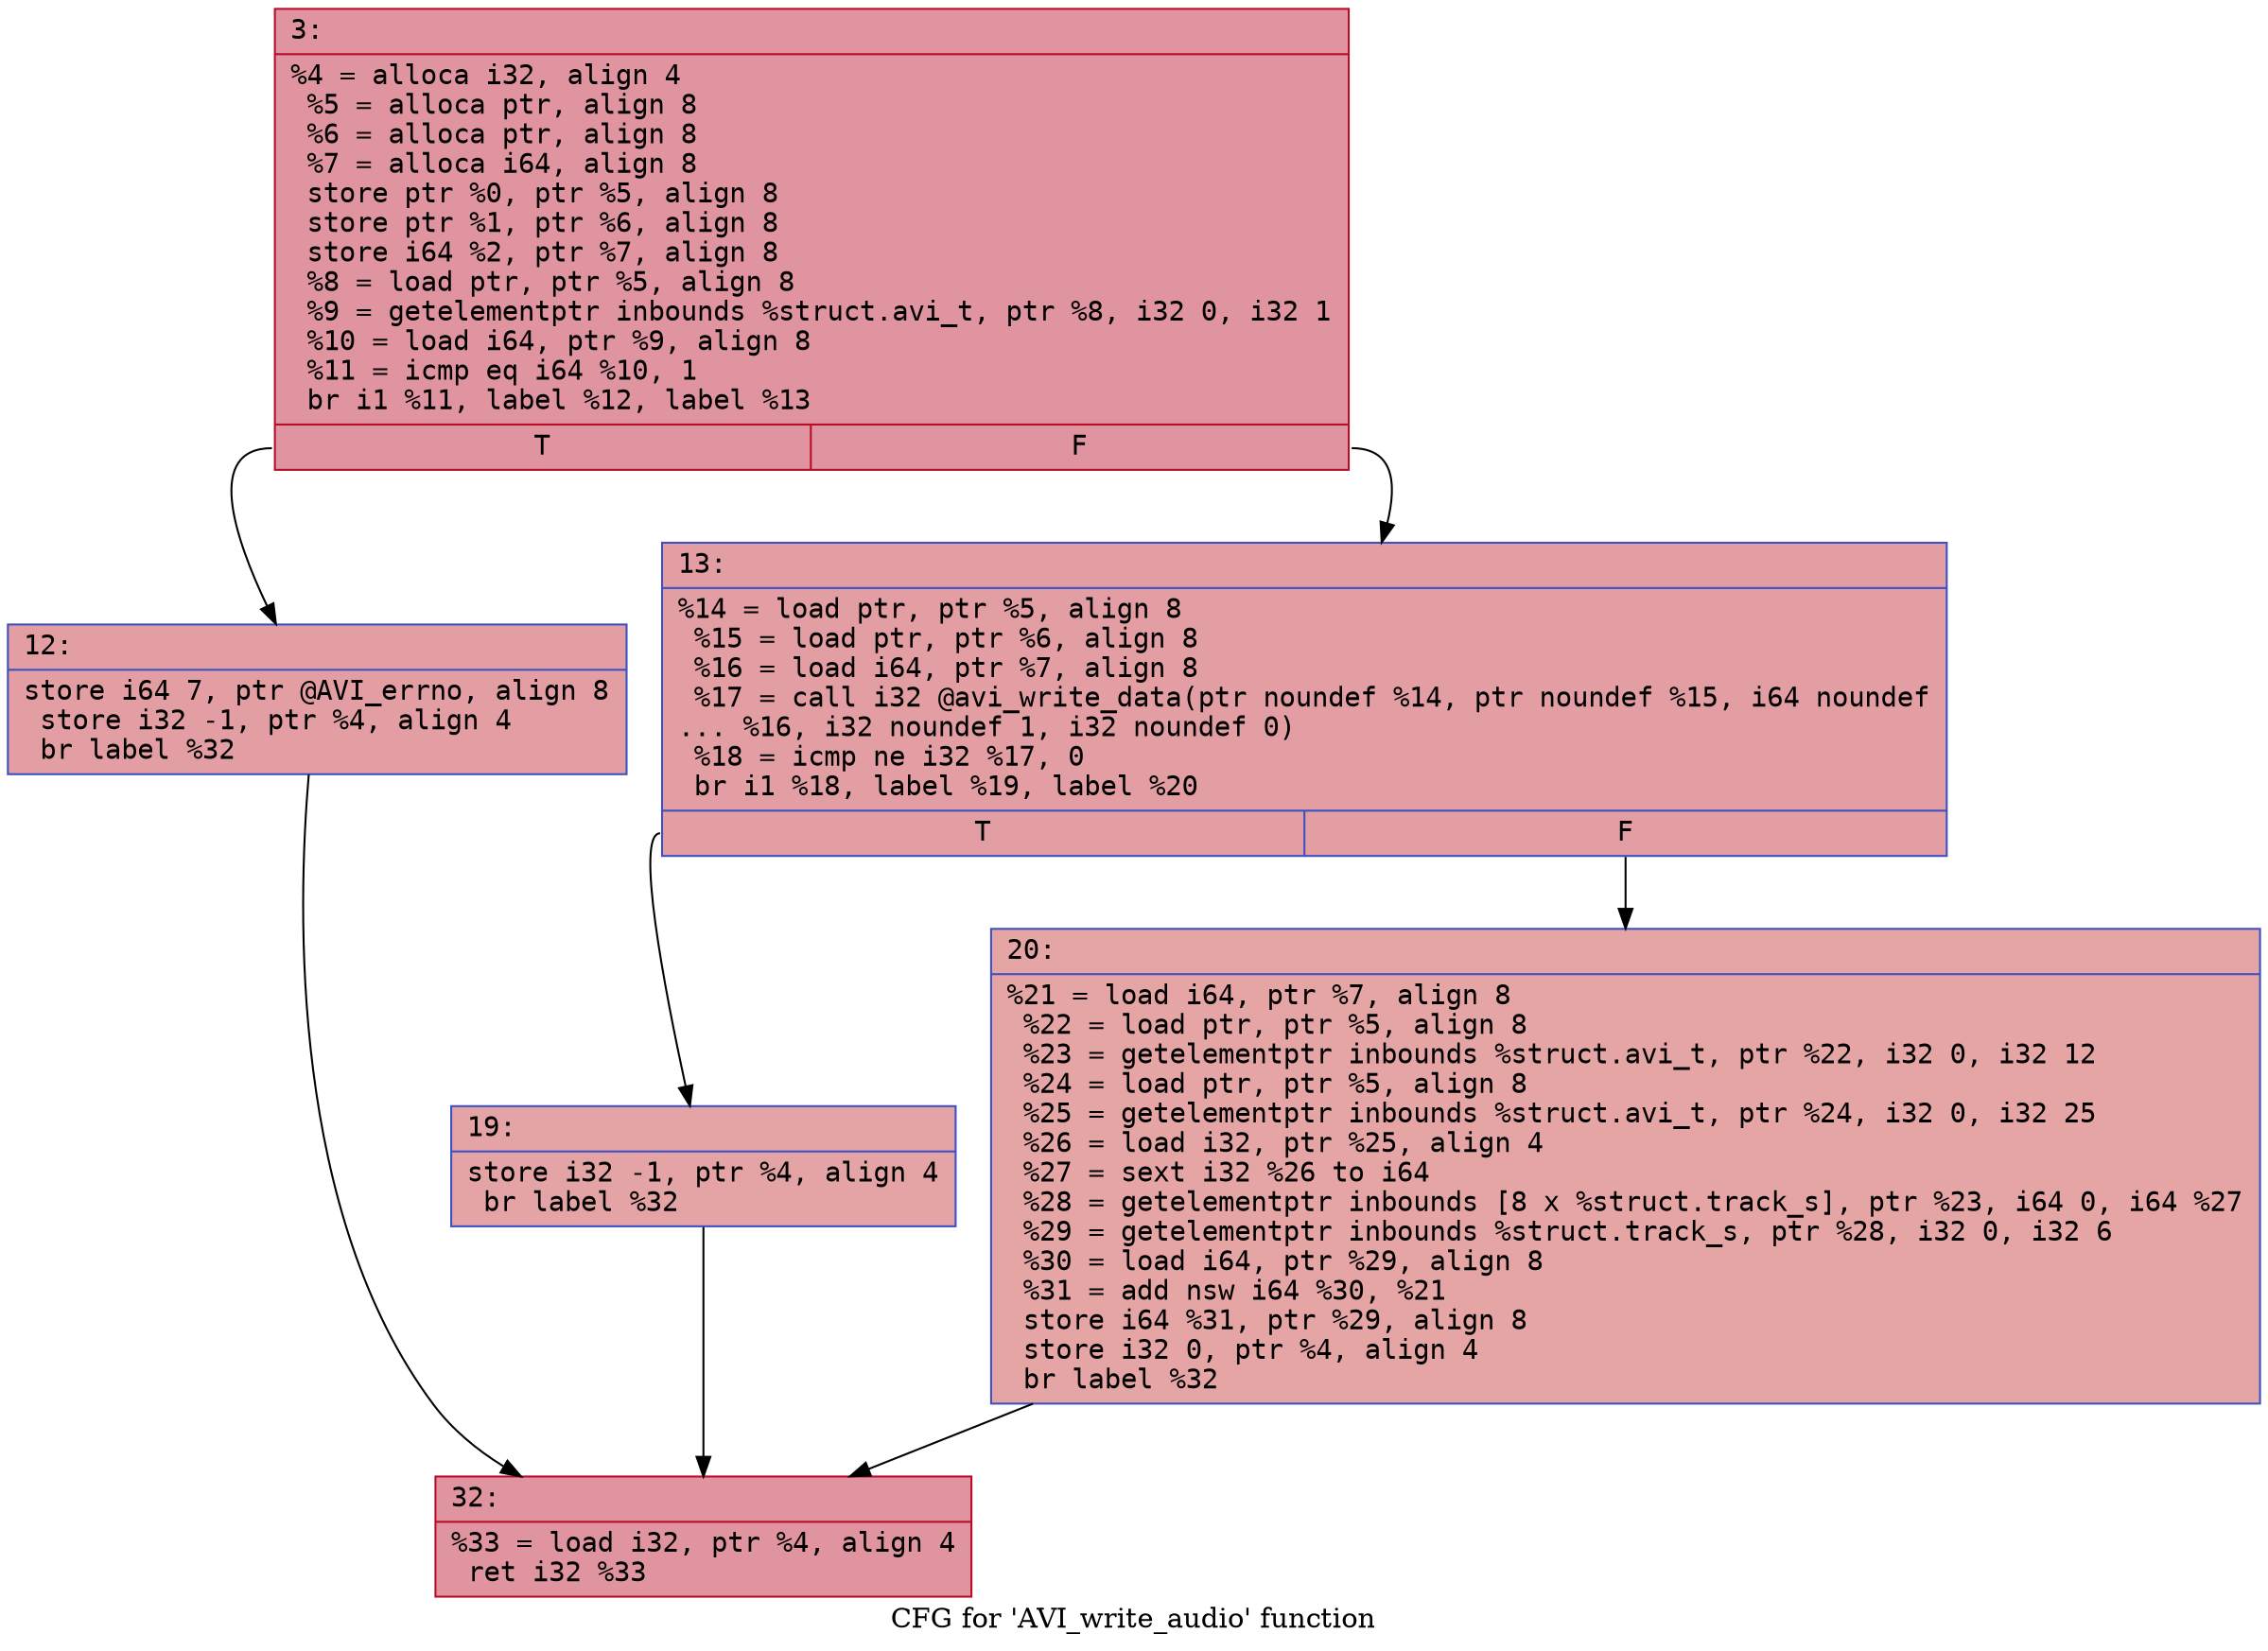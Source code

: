 digraph "CFG for 'AVI_write_audio' function" {
	label="CFG for 'AVI_write_audio' function";

	Node0x6000005bfa20 [shape=record,color="#b70d28ff", style=filled, fillcolor="#b70d2870" fontname="Courier",label="{3:\l|  %4 = alloca i32, align 4\l  %5 = alloca ptr, align 8\l  %6 = alloca ptr, align 8\l  %7 = alloca i64, align 8\l  store ptr %0, ptr %5, align 8\l  store ptr %1, ptr %6, align 8\l  store i64 %2, ptr %7, align 8\l  %8 = load ptr, ptr %5, align 8\l  %9 = getelementptr inbounds %struct.avi_t, ptr %8, i32 0, i32 1\l  %10 = load i64, ptr %9, align 8\l  %11 = icmp eq i64 %10, 1\l  br i1 %11, label %12, label %13\l|{<s0>T|<s1>F}}"];
	Node0x6000005bfa20:s0 -> Node0x6000005bfa70[tooltip="3 -> 12\nProbability 50.00%" ];
	Node0x6000005bfa20:s1 -> Node0x6000005bfac0[tooltip="3 -> 13\nProbability 50.00%" ];
	Node0x6000005bfa70 [shape=record,color="#3d50c3ff", style=filled, fillcolor="#be242e70" fontname="Courier",label="{12:\l|  store i64 7, ptr @AVI_errno, align 8\l  store i32 -1, ptr %4, align 4\l  br label %32\l}"];
	Node0x6000005bfa70 -> Node0x6000005bfbb0[tooltip="12 -> 32\nProbability 100.00%" ];
	Node0x6000005bfac0 [shape=record,color="#3d50c3ff", style=filled, fillcolor="#be242e70" fontname="Courier",label="{13:\l|  %14 = load ptr, ptr %5, align 8\l  %15 = load ptr, ptr %6, align 8\l  %16 = load i64, ptr %7, align 8\l  %17 = call i32 @avi_write_data(ptr noundef %14, ptr noundef %15, i64 noundef\l... %16, i32 noundef 1, i32 noundef 0)\l  %18 = icmp ne i32 %17, 0\l  br i1 %18, label %19, label %20\l|{<s0>T|<s1>F}}"];
	Node0x6000005bfac0:s0 -> Node0x6000005bfb10[tooltip="13 -> 19\nProbability 62.50%" ];
	Node0x6000005bfac0:s1 -> Node0x6000005bfb60[tooltip="13 -> 20\nProbability 37.50%" ];
	Node0x6000005bfb10 [shape=record,color="#3d50c3ff", style=filled, fillcolor="#c32e3170" fontname="Courier",label="{19:\l|  store i32 -1, ptr %4, align 4\l  br label %32\l}"];
	Node0x6000005bfb10 -> Node0x6000005bfbb0[tooltip="19 -> 32\nProbability 100.00%" ];
	Node0x6000005bfb60 [shape=record,color="#3d50c3ff", style=filled, fillcolor="#c5333470" fontname="Courier",label="{20:\l|  %21 = load i64, ptr %7, align 8\l  %22 = load ptr, ptr %5, align 8\l  %23 = getelementptr inbounds %struct.avi_t, ptr %22, i32 0, i32 12\l  %24 = load ptr, ptr %5, align 8\l  %25 = getelementptr inbounds %struct.avi_t, ptr %24, i32 0, i32 25\l  %26 = load i32, ptr %25, align 4\l  %27 = sext i32 %26 to i64\l  %28 = getelementptr inbounds [8 x %struct.track_s], ptr %23, i64 0, i64 %27\l  %29 = getelementptr inbounds %struct.track_s, ptr %28, i32 0, i32 6\l  %30 = load i64, ptr %29, align 8\l  %31 = add nsw i64 %30, %21\l  store i64 %31, ptr %29, align 8\l  store i32 0, ptr %4, align 4\l  br label %32\l}"];
	Node0x6000005bfb60 -> Node0x6000005bfbb0[tooltip="20 -> 32\nProbability 100.00%" ];
	Node0x6000005bfbb0 [shape=record,color="#b70d28ff", style=filled, fillcolor="#b70d2870" fontname="Courier",label="{32:\l|  %33 = load i32, ptr %4, align 4\l  ret i32 %33\l}"];
}
